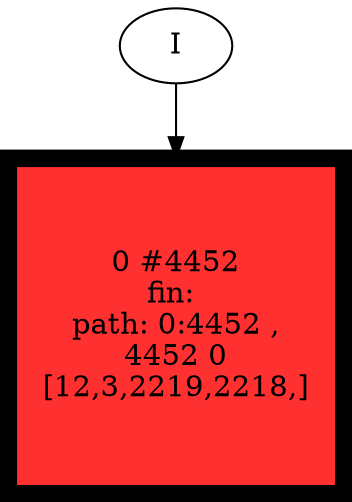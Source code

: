 // produced with flexfringe // 
digraph DFA {
	0 [label="root" shape=box];
		I -> 0;
	0 [ label="0 #4452
fin: 
 path: 0:4452 , 
4452 0
[12,3,2219,2218,]" , style=filled, fillcolor="firebrick1", width=2.24085, height=2.24085, penwidth=8.40133];
}
